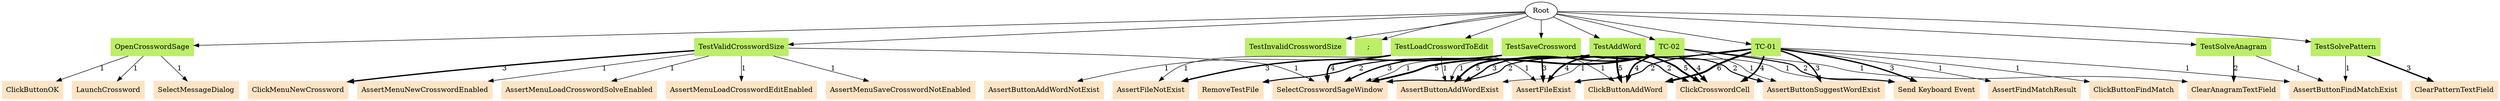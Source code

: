 // TC <-> LK
digraph {
	Root
	OpenCrosswordSage [color=darkolivegreen2 shape=box style=filled]
		Root -> OpenCrosswordSage
	LaunchCrossword [color=bisque shape=box style=filled]
	SelectMessageDialog [color=bisque shape=box style=filled]
	ClickButtonOK [color=bisque shape=box style=filled]
	TestValidCrosswordSize [color=darkolivegreen2 shape=box style=filled]
		Root -> TestValidCrosswordSize
	SelectCrosswordSageWindow [color=bisque shape=box style=filled]
	AssertMenuNewCrosswordEnabled [color=bisque shape=box style=filled]
	AssertMenuLoadCrosswordSolveEnabled [color=bisque shape=box style=filled]
	AssertMenuLoadCrosswordEditEnabled [color=bisque shape=box style=filled]
	AssertMenuSaveCrosswordNotEnabled [color=bisque shape=box style=filled]
	ClickMenuNewCrossword [color=bisque shape=box style=filled]
	ClickMenuNewCrossword [color=bisque shape=box style=filled]
	ClickMenuNewCrossword [color=bisque shape=box style=filled]
	TestInvalidCrosswordSize [color=darkolivegreen2 shape=box style=filled]
		Root -> TestInvalidCrosswordSize
	";" [color=darkolivegreen2 shape=box style=filled]
		Root -> ";"
	TestAddWord [color=darkolivegreen2 shape=box style=filled]
		Root -> TestAddWord
	SelectCrosswordSageWindow [color=bisque shape=box style=filled]
	AssertButtonAddWordExist [color=bisque shape=box style=filled]
	ClickButtonAddWord [color=bisque shape=box style=filled]
	AssertButtonSuggestWordExist [color=bisque shape=box style=filled]
	ClickCrosswordCell [color=bisque shape=box style=filled]
	AssertButtonAddWordExist [color=bisque shape=box style=filled]
	ClickButtonAddWord [color=bisque shape=box style=filled]
	AssertButtonSuggestWordExist [color=bisque shape=box style=filled]
	AssertButtonAddWordExist [color=bisque shape=box style=filled]
	ClickButtonAddWord [color=bisque shape=box style=filled]
	ClickCrosswordCell [color=bisque shape=box style=filled]
	AssertButtonAddWordExist [color=bisque shape=box style=filled]
	ClickButtonAddWord [color=bisque shape=box style=filled]
	"Send Keyboard Event" [color=bisque shape=box style=filled]
	AssertButtonAddWordExist [color=bisque shape=box style=filled]
	ClickButtonAddWord [color=bisque shape=box style=filled]
	ClickCrosswordCell [color=bisque shape=box style=filled]
	ClickCrosswordCell [color=bisque shape=box style=filled]
	ClickCrosswordCell [color=bisque shape=box style=filled]
	TestSaveCrossword [color=darkolivegreen2 shape=box style=filled]
		Root -> TestSaveCrossword
	AssertFileNotExist [color=bisque shape=box style=filled]
	SelectCrosswordSageWindow [color=bisque shape=box style=filled]
	AssertFileExist [color=bisque shape=box style=filled]
	SelectCrosswordSageWindow [color=bisque shape=box style=filled]
	AssertFileExist [color=bisque shape=box style=filled]
	RemoveTestFile [color=bisque shape=box style=filled]
	AssertFileNotExist [color=bisque shape=box style=filled]
	SelectCrosswordSageWindow [color=bisque shape=box style=filled]
	AssertButtonAddWordExist [color=bisque shape=box style=filled]
	ClickButtonAddWord [color=bisque shape=box style=filled]
	ClickCrosswordCell [color=bisque shape=box style=filled]
	ClickCrosswordCell [color=bisque shape=box style=filled]
	AssertFileExist [color=bisque shape=box style=filled]
	RemoveTestFile [color=bisque shape=box style=filled]
	AssertFileNotExist [color=bisque shape=box style=filled]
	TestLoadCrosswordToEdit [color=darkolivegreen2 shape=box style=filled]
		Root -> TestLoadCrosswordToEdit
	AssertFileNotExist [color=bisque shape=box style=filled]
	SelectCrosswordSageWindow [color=bisque shape=box style=filled]
	SelectCrosswordSageWindow [color=bisque shape=box style=filled]
	AssertButtonAddWordNotExist [color=bisque shape=box style=filled]
	AssertFileExist [color=bisque shape=box style=filled]
	SelectCrosswordSageWindow [color=bisque shape=box style=filled]
	SelectCrosswordSageWindow [color=bisque shape=box style=filled]
	AssertButtonAddWordExist [color=bisque shape=box style=filled]
	TestSolvePattern [color=darkolivegreen2 shape=box style=filled]
		Root -> TestSolvePattern
	AssertButtonFindMatchExist [color=bisque shape=box style=filled]
	ClearPatternTextField [color=bisque shape=box style=filled]
	ClearPatternTextField [color=bisque shape=box style=filled]
	ClearPatternTextField [color=bisque shape=box style=filled]
	TestSolveAnagram [color=darkolivegreen2 shape=box style=filled]
		Root -> TestSolveAnagram
	AssertButtonFindMatchExist [color=bisque shape=box style=filled]
	ClearAnagramTextField [color=bisque shape=box style=filled]
	ClearAnagramTextField [color=bisque shape=box style=filled]
	"TC-01" [color=darkolivegreen2 shape=box style=filled]
		Root -> "TC-01"
	SelectCrosswordSageWindow [color=bisque shape=box style=filled]
	AssertButtonAddWordExist [color=bisque shape=box style=filled]
	ClickButtonAddWord [color=bisque shape=box style=filled]
	ClickButtonAddWord [color=bisque shape=box style=filled]
	"Send Keyboard Event" [color=bisque shape=box style=filled]
	ClickButtonAddWord [color=bisque shape=box style=filled]
	"Send Keyboard Event" [color=bisque shape=box style=filled]
	ClickCrosswordCell [color=bisque shape=box style=filled]
	ClickButtonAddWord [color=bisque shape=box style=filled]
	"Send Keyboard Event" [color=bisque shape=box style=filled]
	AssertButtonSuggestWordExist [color=bisque shape=box style=filled]
	ClickCrosswordCell [color=bisque shape=box style=filled]
	ClickButtonAddWord [color=bisque shape=box style=filled]
	AssertButtonSuggestWordExist [color=bisque shape=box style=filled]
	ClickCrosswordCell [color=bisque shape=box style=filled]
	AssertFileExist [color=bisque shape=box style=filled]
	AssertButtonFindMatchExist [color=bisque shape=box style=filled]
	ClickButtonFindMatch [color=bisque shape=box style=filled]
	AssertFindMatchResult [color=bisque shape=box style=filled]
	SelectCrosswordSageWindow [color=bisque shape=box style=filled]
	ClickButtonAddWord [color=bisque shape=box style=filled]
	AssertButtonSuggestWordExist [color=bisque shape=box style=filled]
	ClickCrosswordCell [color=bisque shape=box style=filled]
	AssertFileExist [color=bisque shape=box style=filled]
	"TC-02" [color=darkolivegreen2 shape=box style=filled]
		Root -> "TC-02"
	ClearAnagramTextField [color=bisque shape=box style=filled]
	AssertFileExist [color=bisque shape=box style=filled]
	SelectCrosswordSageWindow [color=bisque shape=box style=filled]
	SelectCrosswordSageWindow [color=bisque shape=box style=filled]
	AssertButtonAddWordExist [color=bisque shape=box style=filled]
	ClickButtonAddWord [color=bisque shape=box style=filled]
	ClickButtonAddWord [color=bisque shape=box style=filled]
	"Send Keyboard Event" [color=bisque shape=box style=filled]
	ClickButtonAddWord [color=bisque shape=box style=filled]
	ClickCrosswordCell [color=bisque shape=box style=filled]
	ClickCrosswordCell [color=bisque shape=box style=filled]
	SelectCrosswordSageWindow [color=bisque shape=box style=filled]
	AssertButtonAddWordExist [color=bisque shape=box style=filled]
	ClickCrosswordCell [color=bisque shape=box style=filled]
	AssertButtonSuggestWordExist [color=bisque shape=box style=filled]
	ClickCrosswordCell [color=bisque shape=box style=filled]
	SelectCrosswordSageWindow [color=bisque shape=box style=filled]
	AssertButtonAddWordExist [color=bisque shape=box style=filled]
	ClickButtonAddWord [color=bisque shape=box style=filled]
	"Send Keyboard Event" [color=bisque shape=box style=filled]
	SelectCrosswordSageWindow [color=bisque shape=box style=filled]
	AssertFileExist [color=bisque shape=box style=filled]
	AssertFileExist [color=bisque shape=box style=filled]
	AssertFileExist [color=bisque shape=box style=filled]
		"TC-01" -> AssertButtonSuggestWordExist [label=3 penwidth=2.58496250072]
		"TC-02" -> ClearAnagramTextField [label=1 penwidth=1.0]
		TestAddWord -> AssertButtonSuggestWordExist [label=2 penwidth=2.0]
		TestAddWord -> ClickCrosswordCell [label=5 penwidth=3.32192809489]
		TestSaveCrossword -> SelectCrosswordSageWindow [label=3 penwidth=2.58496250072]
		TestSaveCrossword -> AssertFileExist [label=3 penwidth=2.58496250072]
		TestValidCrosswordSize -> AssertMenuLoadCrosswordSolveEnabled [label=1 penwidth=1.0]
		TestLoadCrosswordToEdit -> AssertButtonAddWordExist [label=1 penwidth=1.0]
		TestSaveCrossword -> ClickCrosswordCell [label=2 penwidth=2.0]
		TestSaveCrossword -> ClickButtonAddWord [label=1 penwidth=1.0]
		"TC-01" -> AssertFindMatchResult [label=1 penwidth=1.0]
		OpenCrosswordSage -> SelectMessageDialog [label=1 penwidth=1.0]
		"TC-02" -> AssertFileExist [label=4 penwidth=3.0]
		TestValidCrosswordSize -> ClickMenuNewCrossword [label=3 penwidth=2.58496250072]
		TestValidCrosswordSize -> SelectCrosswordSageWindow [label=1 penwidth=1.0]
		"TC-02" -> AssertButtonAddWordExist [label=3 penwidth=2.58496250072]
		TestLoadCrosswordToEdit -> AssertFileExist [label=1 penwidth=1.0]
		"TC-01" -> ClickButtonFindMatch [label=1 penwidth=1.0]
		TestLoadCrosswordToEdit -> AssertButtonAddWordNotExist [label=1 penwidth=1.0]
		TestAddWord -> SelectCrosswordSageWindow [label=1 penwidth=1.0]
		TestSaveCrossword -> AssertButtonAddWordExist [label=1 penwidth=1.0]
		"TC-01" -> AssertButtonAddWordExist [label=1 penwidth=1.0]
		"TC-02" -> ClickButtonAddWord [label=4 penwidth=3.0]
		"TC-02" -> ClickCrosswordCell [label=4 penwidth=3.0]
		TestSaveCrossword -> RemoveTestFile [label=2 penwidth=2.0]
		"TC-01" -> AssertButtonFindMatchExist [label=1 penwidth=1.0]
		"TC-01" -> ClickCrosswordCell [label=4 penwidth=3.0]
		TestAddWord -> AssertButtonAddWordExist [label=5 penwidth=3.32192809489]
		OpenCrosswordSage -> LaunchCrossword [label=1 penwidth=1.0]
		"TC-01" -> SelectCrosswordSageWindow [label=2 penwidth=2.0]
		"TC-01" -> AssertFileExist [label=2 penwidth=2.0]
		"TC-02" -> SelectCrosswordSageWindow [label=5 penwidth=3.32192809489]
		TestSolveAnagram -> AssertButtonFindMatchExist [label=1 penwidth=1.0]
		TestLoadCrosswordToEdit -> AssertFileNotExist [label=1 penwidth=1.0]
		TestValidCrosswordSize -> AssertMenuSaveCrosswordNotEnabled [label=1 penwidth=1.0]
		"TC-02" -> "Send Keyboard Event" [label=2 penwidth=2.0]
		TestAddWord -> "Send Keyboard Event" [label=1 penwidth=1.0]
		"TC-02" -> AssertButtonSuggestWordExist [label=1 penwidth=1.0]
		TestSolvePattern -> AssertButtonFindMatchExist [label=1 penwidth=1.0]
		TestValidCrosswordSize -> AssertMenuLoadCrosswordEditEnabled [label=1 penwidth=1.0]
		TestLoadCrosswordToEdit -> SelectCrosswordSageWindow [label=4 penwidth=3.0]
		"TC-01" -> "Send Keyboard Event" [label=3 penwidth=2.58496250072]
		TestSolveAnagram -> ClearAnagramTextField [label=2 penwidth=2.0]
		TestValidCrosswordSize -> AssertMenuNewCrosswordEnabled [label=1 penwidth=1.0]
		TestAddWord -> ClickButtonAddWord [label=5 penwidth=3.32192809489]
		TestSolvePattern -> ClearPatternTextField [label=3 penwidth=2.58496250072]
		OpenCrosswordSage -> ClickButtonOK [label=1 penwidth=1.0]
		TestSaveCrossword -> AssertFileNotExist [label=3 penwidth=2.58496250072]
		"TC-01" -> ClickButtonAddWord [label=6 penwidth=3.58496250072]
}